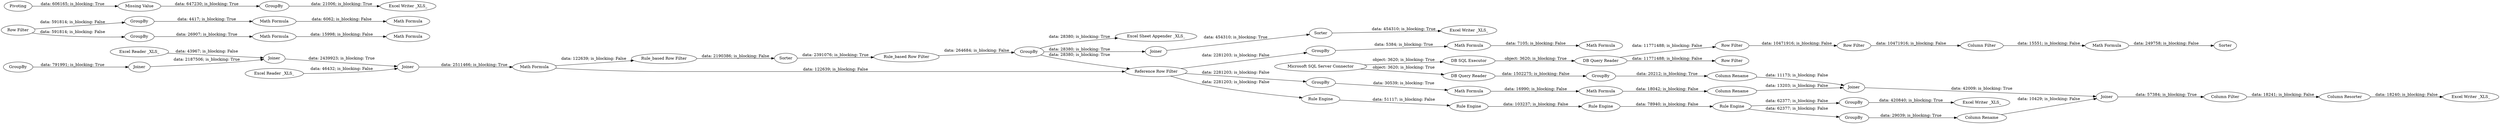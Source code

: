 digraph {
	"-579667614416300122_56" [label=GroupBy]
	"-2578113824868768453_86" [label="Row Filter"]
	"-6017297525236326316_71" [label=GroupBy]
	"6110777223019214448_61" [label=Joiner]
	"-6017297525236326316_96" [label="Excel Sheet Appender _XLS_"]
	"-579667614416300122_54" [label="Column Filter"]
	"-6017297525236326316_93" [label="Excel Writer _XLS_"]
	"-2578113824868768453_76" [label=GroupBy]
	"-2578113824868768453_88" [label="Missing Value"]
	"-2578113824868768453_90" [label="Excel Writer _XLS_"]
	"7541566990737589133_116" [label="Row Filter"]
	"7541566990737589133_73" [label="Reference Row Filter"]
	"-579667614416300122_35" [label="Row Filter"]
	"-2578113824868768453_89" [label=GroupBy]
	"7541566990737589133_74" [label=GroupBy]
	"7541566990737589133_107" [label="Rule Engine"]
	"7541566990737589133_110" [label="Rule Engine"]
	"-6017297525236326316_95" [label=Sorter]
	"-579667614416300122_53" [label="Math Formula"]
	"7541566990737589133_98" [label=GroupBy]
	"7541566990737589133_78" [label="Math Formula"]
	"7541566990737589133_112" [label="Column Rename"]
	"-579667614416300122_92" [label="Row Filter"]
	"-2578113824868768453_79" [label="Math Formula"]
	"7541566990737589133_115" [label="Excel Writer _XLS_"]
	"-6017297525236326316_94" [label=Joiner]
	"7541566990737589133_99" [label="Column Rename"]
	"-2578113824868768453_87" [label=Pivoting]
	"7541566990737589133_106" [label=GroupBy]
	"7541566990737589133_114" [label=GroupBy]
	"-2578113824868768453_80" [label="Math Formula"]
	"6110777223019214448_59" [label=Joiner]
	"-2578113824868768453_81" [label="Math Formula"]
	"7541566990737589133_97" [label="Excel Writer _XLS_"]
	"7541566990737589133_6" [label="DB SQL Executor"]
	"7541566990737589133_113" [label="Column Filter"]
	"6110777223019214448_58" [label="Excel Reader _XLS_"]
	"6110777223019214448_60" [label="Excel Reader _XLS_"]
	"-6017297525236326316_70" [label="Rule_based Row Filter"]
	"7541566990737589133_2" [label="Microsoft SQL Server Connector"]
	"7541566990737589133_102" [label=Joiner]
	"-6017297525236326316_65" [label="Rule_based Row Filter"]
	"-579667614416300122_55" [label=Sorter]
	"7541566990737589133_111" [label=Joiner]
	"7541566990737589133_108" [label="Rule Engine"]
	"7541566990737589133_104" [label="DB Query Reader"]
	"6110777223019214448_72" [label="Math Formula"]
	"-2578113824868768453_82" [label="Math Formula"]
	"7541566990737589133_75" [label="Math Formula"]
	"7541566990737589133_31" [label="DB Query Reader"]
	"-2578113824868768453_85" [label=GroupBy]
	"7541566990737589133_100" [label="Column Rename"]
	"-6017297525236326316_69" [label=Sorter]
	"6110777223019214448_57" [label=Joiner]
	"-2578113824868768453_84" [label=GroupBy]
	"7541566990737589133_109" [label="Rule Engine"]
	"-2578113824868768453_77" [label="Math Formula"]
	"7541566990737589133_103" [label="Column Resorter"]
	"-2578113824868768453_83" [label="Math Formula"]
	"7541566990737589133_75" -> "7541566990737589133_78" [label="data: 16990; is_blocking: False"]
	"-2578113824868768453_77" -> "-2578113824868768453_79" [label="data: 7105; is_blocking: False"]
	"-6017297525236326316_70" -> "-6017297525236326316_71" [label="data: 264684; is_blocking: False"]
	"7541566990737589133_73" -> "-2578113824868768453_76" [label="data: 2281203; is_blocking: False"]
	"-6017297525236326316_65" -> "-6017297525236326316_69" [label="data: 2190386; is_blocking: False"]
	"-579667614416300122_53" -> "-579667614416300122_55" [label="data: 249758; is_blocking: False"]
	"7541566990737589133_102" -> "7541566990737589133_111" [label="data: 42009; is_blocking: True"]
	"7541566990737589133_113" -> "7541566990737589133_103" [label="data: 18241; is_blocking: False"]
	"6110777223019214448_59" -> "6110777223019214448_61" [label="data: 2439923; is_blocking: True"]
	"-2578113824868768453_87" -> "-2578113824868768453_88" [label="data: 606165; is_blocking: True"]
	"6110777223019214448_72" -> "-6017297525236326316_65" [label="data: 122639; is_blocking: False"]
	"7541566990737589133_6" -> "7541566990737589133_31" [label="object: 3620; is_blocking: True"]
	"-579667614416300122_35" -> "-579667614416300122_92" [label="data: 10471916; is_blocking: False"]
	"-6017297525236326316_95" -> "-6017297525236326316_93" [label="data: 454310; is_blocking: True"]
	"-6017297525236326316_71" -> "-6017297525236326316_94" [label="data: 28380; is_blocking: True"]
	"6110777223019214448_61" -> "6110777223019214448_72" [label="data: 2511466; is_blocking: True"]
	"-2578113824868768453_83" -> "-2578113824868768453_81" [label="data: 15998; is_blocking: False"]
	"-579667614416300122_54" -> "-579667614416300122_53" [label="data: 15551; is_blocking: False"]
	"-6017297525236326316_71" -> "7541566990737589133_73" [label="data: 28380; is_blocking: True"]
	"7541566990737589133_111" -> "7541566990737589133_113" [label="data: 57384; is_blocking: True"]
	"-2578113824868768453_86" -> "-2578113824868768453_84" [label="data: 591814; is_blocking: False"]
	"6110777223019214448_72" -> "7541566990737589133_73" [label="data: 122639; is_blocking: False"]
	"7541566990737589133_100" -> "7541566990737589133_102" [label="data: 13203; is_blocking: False"]
	"-2578113824868768453_89" -> "-2578113824868768453_90" [label="data: 21006; is_blocking: True"]
	"7541566990737589133_2" -> "7541566990737589133_6" [label="object: 3620; is_blocking: True"]
	"-579667614416300122_56" -> "6110777223019214448_57" [label="data: 791991; is_blocking: True"]
	"7541566990737589133_103" -> "7541566990737589133_97" [label="data: 18240; is_blocking: False"]
	"-2578113824868768453_86" -> "-2578113824868768453_85" [label="data: 591814; is_blocking: False"]
	"-2578113824868768453_88" -> "-2578113824868768453_89" [label="data: 647230; is_blocking: True"]
	"7541566990737589133_73" -> "7541566990737589133_107" [label="data: 2281203; is_blocking: False"]
	"7541566990737589133_98" -> "7541566990737589133_99" [label="data: 20212; is_blocking: True"]
	"7541566990737589133_114" -> "7541566990737589133_115" [label="data: 420840; is_blocking: True"]
	"7541566990737589133_107" -> "7541566990737589133_108" [label="data: 51117; is_blocking: False"]
	"7541566990737589133_110" -> "7541566990737589133_114" [label="data: 62377; is_blocking: False"]
	"6110777223019214448_60" -> "6110777223019214448_61" [label="data: 46432; is_blocking: False"]
	"-579667614416300122_92" -> "-579667614416300122_54" [label="data: 10471916; is_blocking: False"]
	"7541566990737589133_108" -> "7541566990737589133_109" [label="data: 103237; is_blocking: False"]
	"-6017297525236326316_94" -> "-6017297525236326316_95" [label="data: 454310; is_blocking: True"]
	"-2578113824868768453_84" -> "-2578113824868768453_83" [label="data: 26907; is_blocking: True"]
	"7541566990737589133_2" -> "7541566990737589133_104" [label="object: 3620; is_blocking: True"]
	"7541566990737589133_110" -> "7541566990737589133_106" [label="data: 62377; is_blocking: False"]
	"-2578113824868768453_85" -> "-2578113824868768453_82" [label="data: 4417; is_blocking: True"]
	"-2578113824868768453_76" -> "-2578113824868768453_77" [label="data: 5384; is_blocking: True"]
	"7541566990737589133_31" -> "7541566990737589133_116" [label="data: 11771488; is_blocking: False"]
	"7541566990737589133_31" -> "-579667614416300122_35" [label="data: 11771488; is_blocking: False"]
	"6110777223019214448_58" -> "6110777223019214448_59" [label="data: 43967; is_blocking: False"]
	"7541566990737589133_74" -> "7541566990737589133_75" [label="data: 30539; is_blocking: True"]
	"7541566990737589133_112" -> "7541566990737589133_111" [label="data: 10429; is_blocking: False"]
	"7541566990737589133_99" -> "7541566990737589133_102" [label="data: 11173; is_blocking: False"]
	"6110777223019214448_57" -> "6110777223019214448_59" [label="data: 2187506; is_blocking: True"]
	"-6017297525236326316_71" -> "-6017297525236326316_96" [label="data: 28380; is_blocking: True"]
	"7541566990737589133_73" -> "7541566990737589133_74" [label="data: 2281203; is_blocking: False"]
	"-6017297525236326316_69" -> "-6017297525236326316_70" [label="data: 2391076; is_blocking: True"]
	"7541566990737589133_78" -> "7541566990737589133_100" [label="data: 18042; is_blocking: False"]
	"-2578113824868768453_82" -> "-2578113824868768453_80" [label="data: 6062; is_blocking: False"]
	"7541566990737589133_104" -> "7541566990737589133_98" [label="data: 1502275; is_blocking: False"]
	"7541566990737589133_106" -> "7541566990737589133_112" [label="data: 29039; is_blocking: True"]
	"7541566990737589133_109" -> "7541566990737589133_110" [label="data: 78940; is_blocking: False"]
	rankdir=LR
}

